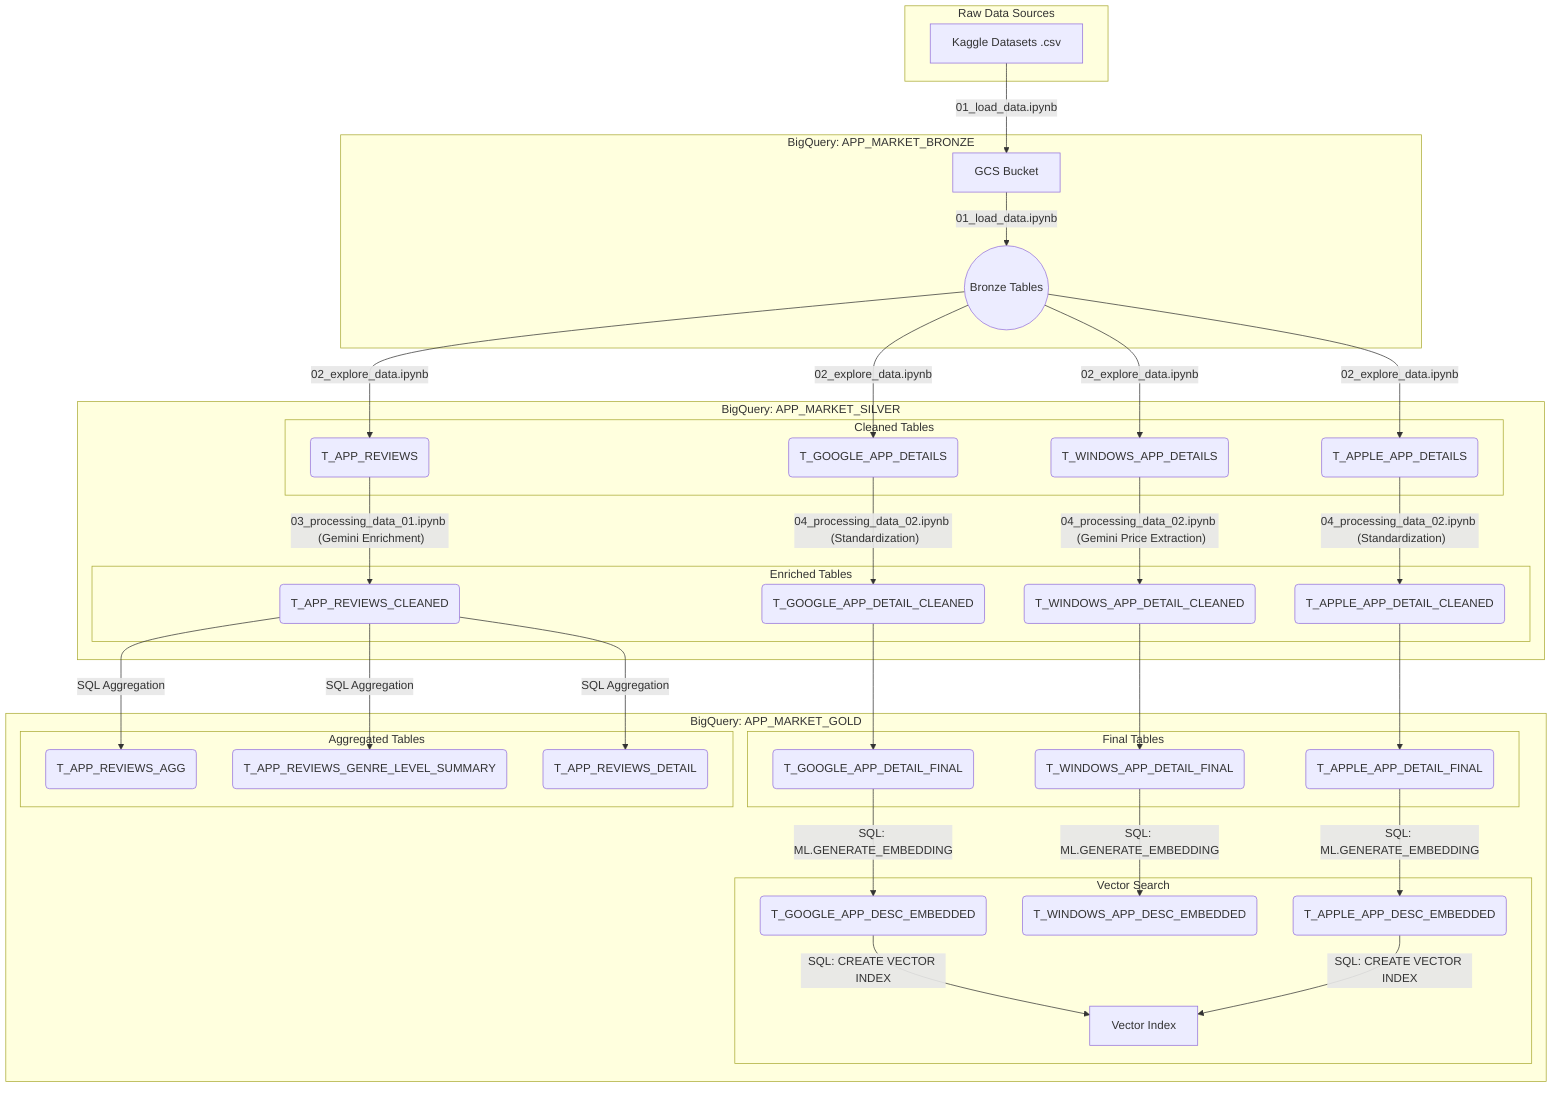 graph TD
    subgraph Raw Data Sources
        Kaggle[Kaggle Datasets .csv]
    end

    subgraph Bronze Layer [BigQuery: APP_MARKET_BRONZE]
        direction LR
        GCS[GCS Bucket]
        BronzeTables((Bronze Tables))
    end

    subgraph Silver Layer [BigQuery: APP_MARKET_SILVER]
        direction LR
        subgraph "Cleaned Tables"
            T_APP_REVIEWS(T_APP_REVIEWS)
            T_GOOGLE_DETAILS(T_GOOGLE_APP_DETAILS)
            T_APPLE_DETAILS(T_APPLE_APP_DETAILS)
            T_WINDOWS_DETAILS(T_WINDOWS_APP_DETAILS)
        end
        subgraph "Enriched Tables"
            T_APP_REVIEWS_CLEANED(T_APP_REVIEWS_CLEANED)
            T_GOOGLE_CLEANED(T_GOOGLE_APP_DETAIL_CLEANED)
            T_WINDOWS_CLEANED(T_WINDOWS_APP_DETAIL_CLEANED)
            T_APPLE_CLEANED(T_APPLE_APP_DETAIL_CLEANED)
        end
    end

    subgraph Gold Layer [BigQuery: APP_MARKET_GOLD]
        direction LR
        subgraph "Final Tables"
            T_GOOGLE_FINAL(T_GOOGLE_APP_DETAIL_FINAL)
            T_WINDOWS_FINAL(T_WINDOWS_APP_DETAIL_FINAL)
            T_APPLE_FINAL(T_APPLE_APP_DETAIL_FINAL)
        end
        subgraph "Aggregated Tables"
            T_REVIEWS_AGG(T_APP_REVIEWS_AGG)
            T_REVIEWS_SUMMARY(T_APP_REVIEWS_GENRE_LEVEL_SUMMARY)
            T_REVIEWS_DETAIL(T_APP_REVIEWS_DETAIL)
        end
        subgraph "Vector Search"
            T_GOOGLE_EMBED(T_GOOGLE_APP_DESC_EMBEDDED)
            T_WINDOWS_EMBED(T_WINDOWS_APP_DESC_EMBEDDED)
            T_APPLE_EMBED(T_APPLE_APP_DESC_EMBEDDED)
            VectorIndex[Vector Index]
        end
    end

    %% Data Flow
    Kaggle -- "01_load_data.ipynb" --> GCS
    GCS -- "01_load_data.ipynb" --> BronzeTables

    BronzeTables -- "02_explore_data.ipynb" --> T_APP_REVIEWS
    BronzeTables -- "02_explore_data.ipynb" --> T_GOOGLE_DETAILS
    BronzeTables -- "02_explore_data.ipynb" --> T_APPLE_DETAILS
    BronzeTables -- "02_explore_data.ipynb" --> T_WINDOWS_DETAILS

    T_APP_REVIEWS -- "03_processing_data_01.ipynb <br> (Gemini Enrichment)" --> T_APP_REVIEWS_CLEANED

    T_GOOGLE_DETAILS -- "04_processing_data_02.ipynb <br> (Standardization)" --> T_GOOGLE_CLEANED
    T_WINDOWS_DETAILS -- "04_processing_data_02.ipynb <br> (Gemini Price Extraction)" --> T_WINDOWS_CLEANED
    T_APPLE_DETAILS -- "04_processing_data_02.ipynb <br> (Standardization)" --> T_APPLE_CLEANED

    T_GOOGLE_CLEANED --> T_GOOGLE_FINAL
    T_WINDOWS_CLEANED --> T_WINDOWS_FINAL
    T_APPLE_CLEANED --> T_APPLE_FINAL

    T_APP_REVIEWS_CLEANED -- "SQL Aggregation" --> T_REVIEWS_AGG
    T_APP_REVIEWS_CLEANED -- "SQL Aggregation" --> T_REVIEWS_SUMMARY
    T_APP_REVIEWS_CLEANED -- "SQL Aggregation" --> T_REVIEWS_DETAIL

    T_GOOGLE_FINAL -- "SQL: ML.GENERATE_EMBEDDING" --> T_GOOGLE_EMBED
    T_WINDOWS_FINAL -- "SQL: ML.GENERATE_EMBEDDING" --> T_WINDOWS_EMBED
    T_APPLE_FINAL -- "SQL: ML.GENERATE_EMBEDDING" --> T_APPLE_EMBED

    T_GOOGLE_EMBED -- "SQL: CREATE VECTOR INDEX" --> VectorIndex
    T_APPLE_EMBED -- "SQL: CREATE VECTOR INDEX" --> VectorIndex